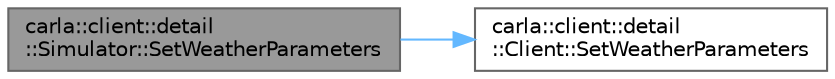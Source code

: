 digraph "carla::client::detail::Simulator::SetWeatherParameters"
{
 // INTERACTIVE_SVG=YES
 // LATEX_PDF_SIZE
  bgcolor="transparent";
  edge [fontname=Helvetica,fontsize=10,labelfontname=Helvetica,labelfontsize=10];
  node [fontname=Helvetica,fontsize=10,shape=box,height=0.2,width=0.4];
  rankdir="LR";
  Node1 [id="Node000001",label="carla::client::detail\l::Simulator::SetWeatherParameters",height=0.2,width=0.4,color="gray40", fillcolor="grey60", style="filled", fontcolor="black",tooltip=" "];
  Node1 -> Node2 [id="edge1_Node000001_Node000002",color="steelblue1",style="solid",tooltip=" "];
  Node2 [id="Node000002",label="carla::client::detail\l::Client::SetWeatherParameters",height=0.2,width=0.4,color="grey40", fillcolor="white", style="filled",URL="$dd/ddd/classcarla_1_1client_1_1detail_1_1Client.html#a70d685ccaad56393673a1e07f302e105",tooltip=" "];
}
